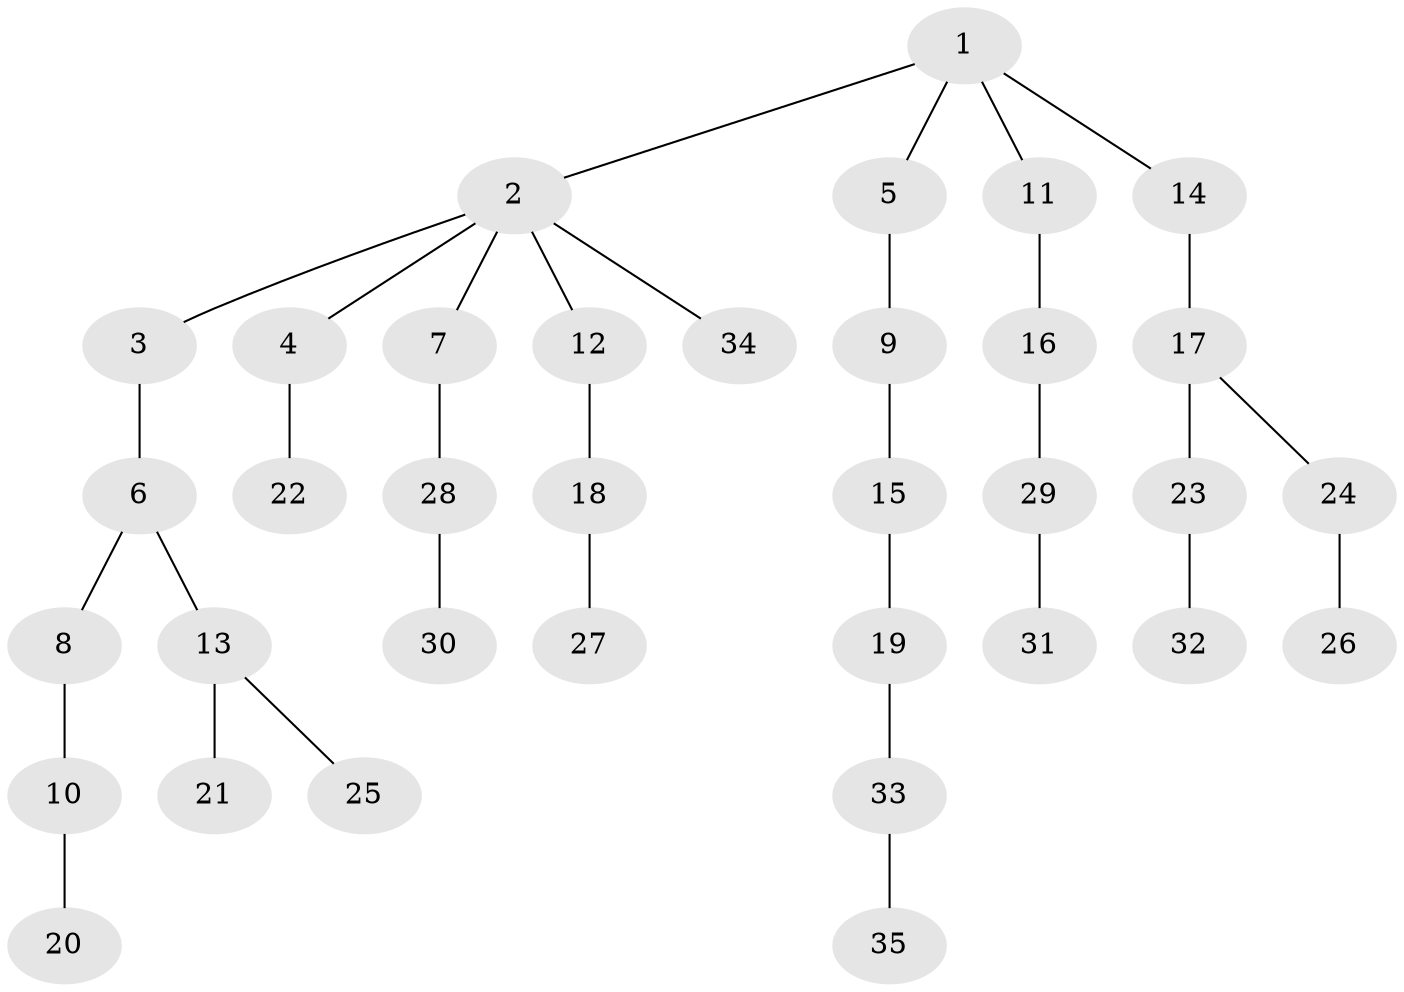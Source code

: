 // original degree distribution, {4: 0.02, 7: 0.02, 2: 0.34, 3: 0.22, 1: 0.4}
// Generated by graph-tools (version 1.1) at 2025/51/03/04/25 22:51:31]
// undirected, 35 vertices, 34 edges
graph export_dot {
  node [color=gray90,style=filled];
  1;
  2;
  3;
  4;
  5;
  6;
  7;
  8;
  9;
  10;
  11;
  12;
  13;
  14;
  15;
  16;
  17;
  18;
  19;
  20;
  21;
  22;
  23;
  24;
  25;
  26;
  27;
  28;
  29;
  30;
  31;
  32;
  33;
  34;
  35;
  1 -- 2 [weight=1.0];
  1 -- 5 [weight=1.0];
  1 -- 11 [weight=1.0];
  1 -- 14 [weight=1.0];
  2 -- 3 [weight=1.0];
  2 -- 4 [weight=1.0];
  2 -- 7 [weight=1.0];
  2 -- 12 [weight=1.0];
  2 -- 34 [weight=1.0];
  3 -- 6 [weight=1.0];
  4 -- 22 [weight=1.0];
  5 -- 9 [weight=1.0];
  6 -- 8 [weight=1.0];
  6 -- 13 [weight=1.0];
  7 -- 28 [weight=1.0];
  8 -- 10 [weight=1.0];
  9 -- 15 [weight=1.0];
  10 -- 20 [weight=1.0];
  11 -- 16 [weight=1.0];
  12 -- 18 [weight=1.0];
  13 -- 21 [weight=1.0];
  13 -- 25 [weight=1.0];
  14 -- 17 [weight=1.0];
  15 -- 19 [weight=1.0];
  16 -- 29 [weight=1.0];
  17 -- 23 [weight=1.0];
  17 -- 24 [weight=1.0];
  18 -- 27 [weight=1.0];
  19 -- 33 [weight=1.0];
  23 -- 32 [weight=1.0];
  24 -- 26 [weight=1.0];
  28 -- 30 [weight=1.0];
  29 -- 31 [weight=1.0];
  33 -- 35 [weight=1.0];
}
